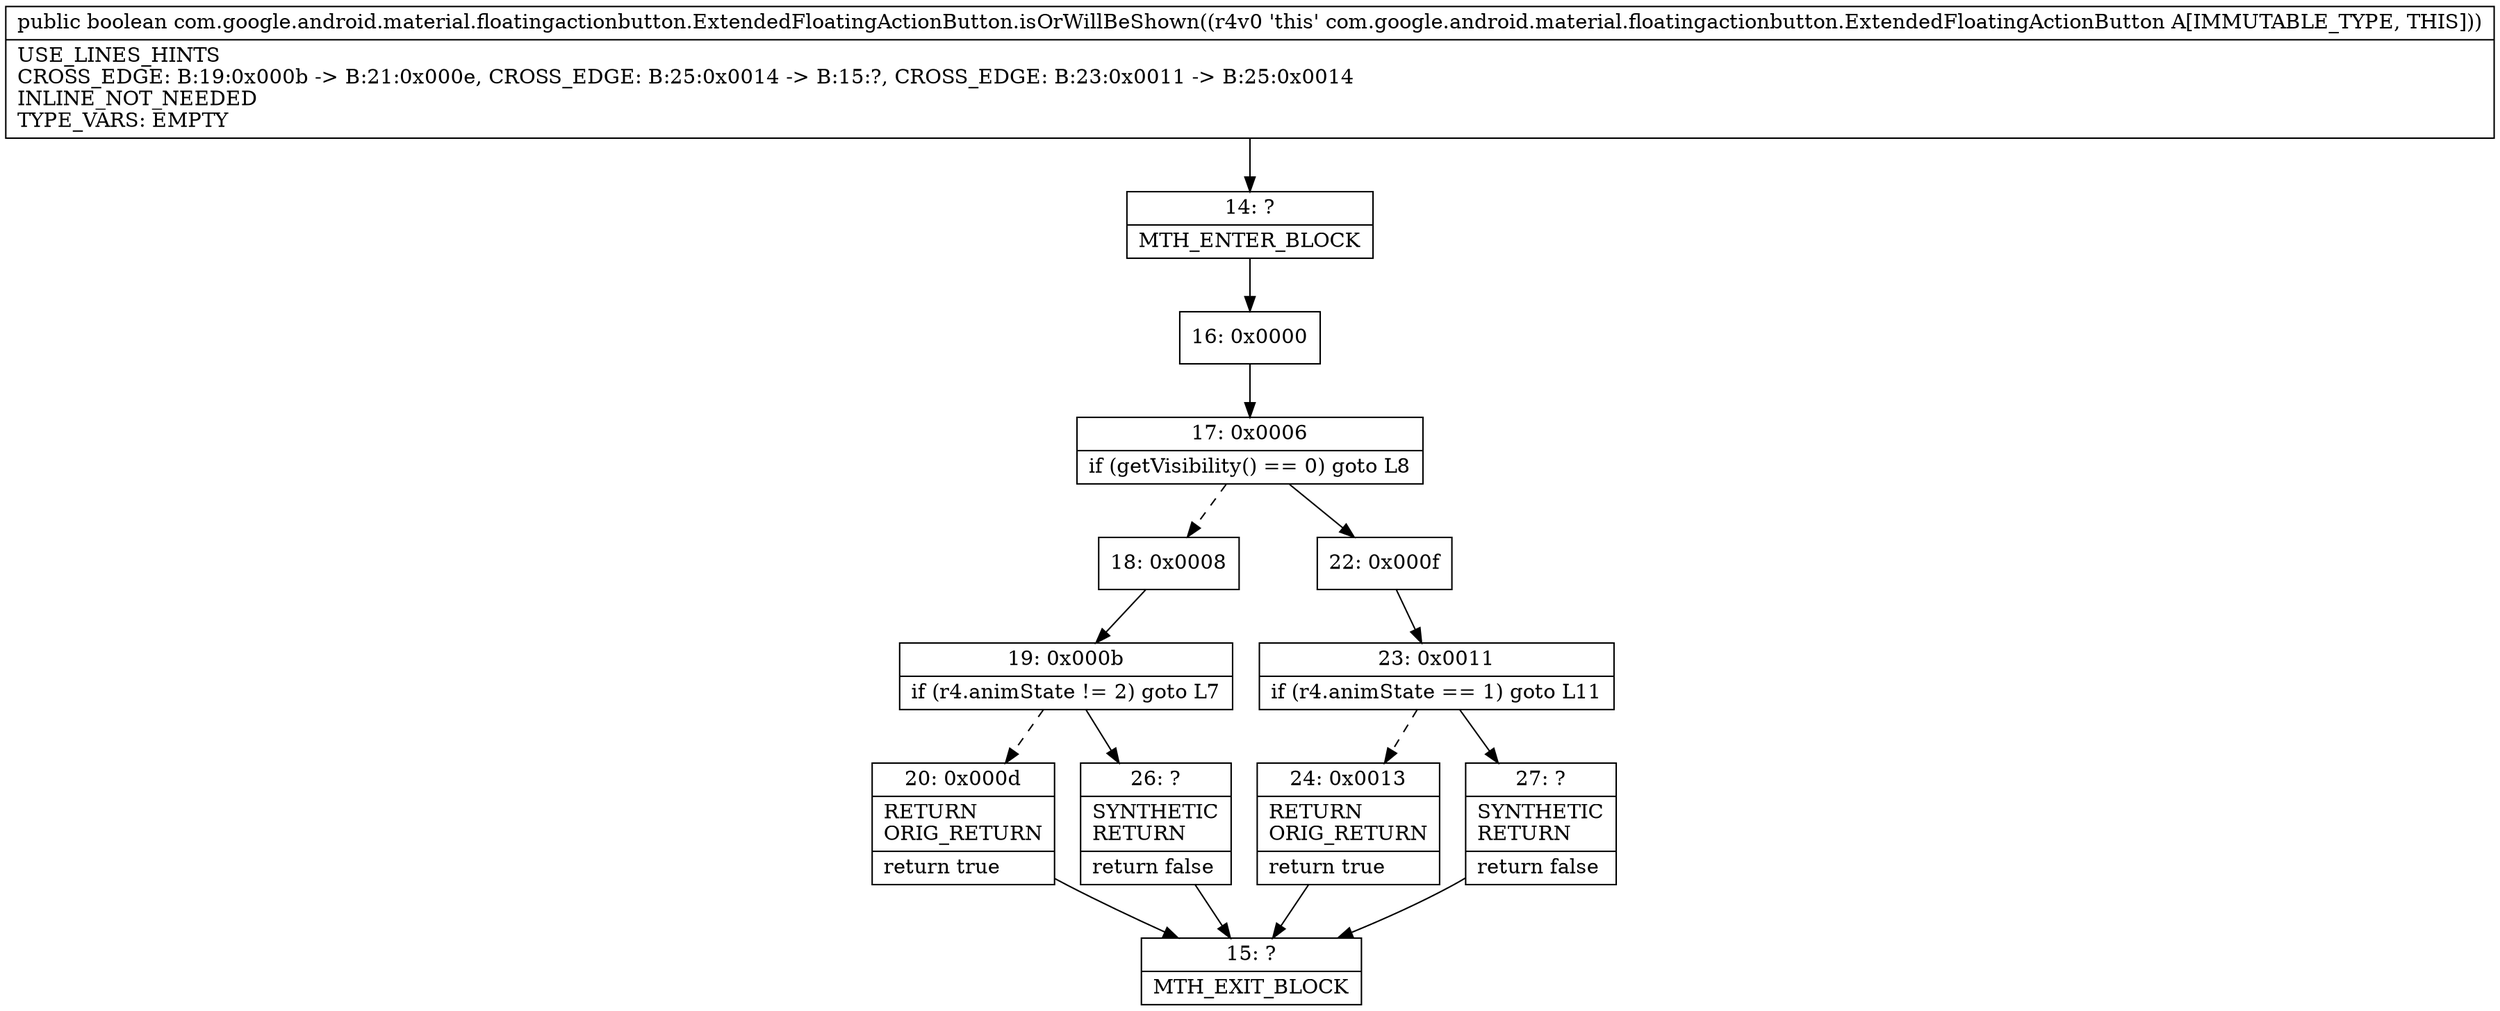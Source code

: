 digraph "CFG forcom.google.android.material.floatingactionbutton.ExtendedFloatingActionButton.isOrWillBeShown()Z" {
Node_14 [shape=record,label="{14\:\ ?|MTH_ENTER_BLOCK\l}"];
Node_16 [shape=record,label="{16\:\ 0x0000}"];
Node_17 [shape=record,label="{17\:\ 0x0006|if (getVisibility() == 0) goto L8\l}"];
Node_18 [shape=record,label="{18\:\ 0x0008}"];
Node_19 [shape=record,label="{19\:\ 0x000b|if (r4.animState != 2) goto L7\l}"];
Node_20 [shape=record,label="{20\:\ 0x000d|RETURN\lORIG_RETURN\l|return true\l}"];
Node_15 [shape=record,label="{15\:\ ?|MTH_EXIT_BLOCK\l}"];
Node_26 [shape=record,label="{26\:\ ?|SYNTHETIC\lRETURN\l|return false\l}"];
Node_22 [shape=record,label="{22\:\ 0x000f}"];
Node_23 [shape=record,label="{23\:\ 0x0011|if (r4.animState == 1) goto L11\l}"];
Node_24 [shape=record,label="{24\:\ 0x0013|RETURN\lORIG_RETURN\l|return true\l}"];
Node_27 [shape=record,label="{27\:\ ?|SYNTHETIC\lRETURN\l|return false\l}"];
MethodNode[shape=record,label="{public boolean com.google.android.material.floatingactionbutton.ExtendedFloatingActionButton.isOrWillBeShown((r4v0 'this' com.google.android.material.floatingactionbutton.ExtendedFloatingActionButton A[IMMUTABLE_TYPE, THIS]))  | USE_LINES_HINTS\lCROSS_EDGE: B:19:0x000b \-\> B:21:0x000e, CROSS_EDGE: B:25:0x0014 \-\> B:15:?, CROSS_EDGE: B:23:0x0011 \-\> B:25:0x0014\lINLINE_NOT_NEEDED\lTYPE_VARS: EMPTY\l}"];
MethodNode -> Node_14;Node_14 -> Node_16;
Node_16 -> Node_17;
Node_17 -> Node_18[style=dashed];
Node_17 -> Node_22;
Node_18 -> Node_19;
Node_19 -> Node_20[style=dashed];
Node_19 -> Node_26;
Node_20 -> Node_15;
Node_26 -> Node_15;
Node_22 -> Node_23;
Node_23 -> Node_24[style=dashed];
Node_23 -> Node_27;
Node_24 -> Node_15;
Node_27 -> Node_15;
}

